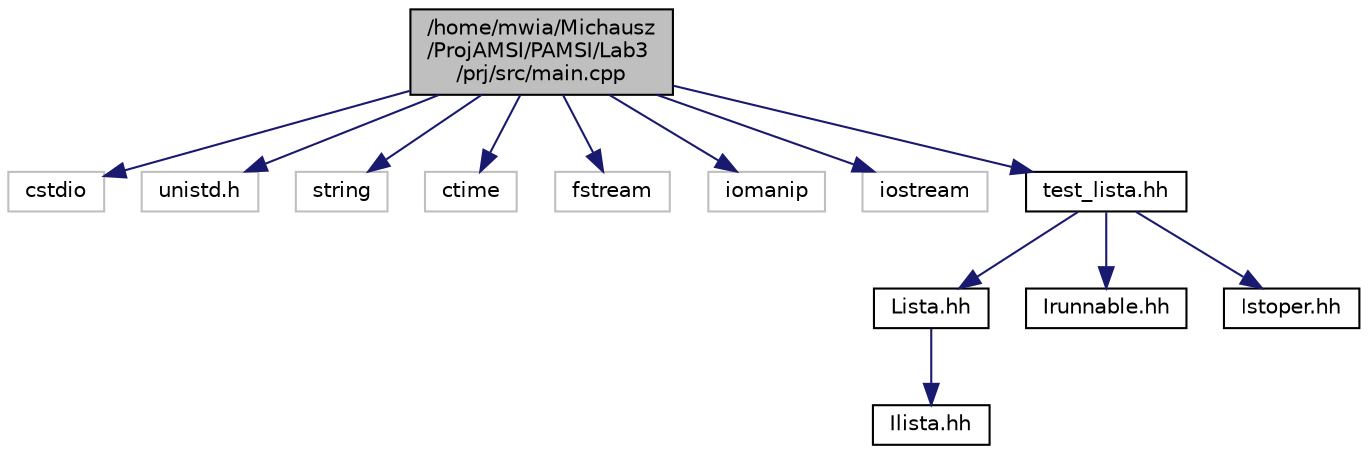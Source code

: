 digraph "/home/mwia/Michausz/ProjAMSI/PAMSI/Lab3/prj/src/main.cpp"
{
  edge [fontname="Helvetica",fontsize="10",labelfontname="Helvetica",labelfontsize="10"];
  node [fontname="Helvetica",fontsize="10",shape=record];
  Node1 [label="/home/mwia/Michausz\l/ProjAMSI/PAMSI/Lab3\l/prj/src/main.cpp",height=0.2,width=0.4,color="black", fillcolor="grey75", style="filled" fontcolor="black"];
  Node1 -> Node2 [color="midnightblue",fontsize="10",style="solid",fontname="Helvetica"];
  Node2 [label="cstdio",height=0.2,width=0.4,color="grey75", fillcolor="white", style="filled"];
  Node1 -> Node3 [color="midnightblue",fontsize="10",style="solid",fontname="Helvetica"];
  Node3 [label="unistd.h",height=0.2,width=0.4,color="grey75", fillcolor="white", style="filled"];
  Node1 -> Node4 [color="midnightblue",fontsize="10",style="solid",fontname="Helvetica"];
  Node4 [label="string",height=0.2,width=0.4,color="grey75", fillcolor="white", style="filled"];
  Node1 -> Node5 [color="midnightblue",fontsize="10",style="solid",fontname="Helvetica"];
  Node5 [label="ctime",height=0.2,width=0.4,color="grey75", fillcolor="white", style="filled"];
  Node1 -> Node6 [color="midnightblue",fontsize="10",style="solid",fontname="Helvetica"];
  Node6 [label="fstream",height=0.2,width=0.4,color="grey75", fillcolor="white", style="filled"];
  Node1 -> Node7 [color="midnightblue",fontsize="10",style="solid",fontname="Helvetica"];
  Node7 [label="iomanip",height=0.2,width=0.4,color="grey75", fillcolor="white", style="filled"];
  Node1 -> Node8 [color="midnightblue",fontsize="10",style="solid",fontname="Helvetica"];
  Node8 [label="iostream",height=0.2,width=0.4,color="grey75", fillcolor="white", style="filled"];
  Node1 -> Node9 [color="midnightblue",fontsize="10",style="solid",fontname="Helvetica"];
  Node9 [label="test_lista.hh",height=0.2,width=0.4,color="black", fillcolor="white", style="filled",URL="$test__lista_8hh.html"];
  Node9 -> Node10 [color="midnightblue",fontsize="10",style="solid",fontname="Helvetica"];
  Node10 [label="Lista.hh",height=0.2,width=0.4,color="black", fillcolor="white", style="filled",URL="$_lista_8hh.html",tooltip="Definicja klasy Lista, ktora implementuje interfejs Ilista. "];
  Node10 -> Node11 [color="midnightblue",fontsize="10",style="solid",fontname="Helvetica"];
  Node11 [label="Ilista.hh",height=0.2,width=0.4,color="black", fillcolor="white", style="filled",URL="$_ilista_8hh.html"];
  Node9 -> Node12 [color="midnightblue",fontsize="10",style="solid",fontname="Helvetica"];
  Node12 [label="Irunnable.hh",height=0.2,width=0.4,color="black", fillcolor="white", style="filled",URL="$_irunnable_8hh.html"];
  Node9 -> Node13 [color="midnightblue",fontsize="10",style="solid",fontname="Helvetica"];
  Node13 [label="Istoper.hh",height=0.2,width=0.4,color="black", fillcolor="white", style="filled",URL="$_istoper_8hh.html"];
}
